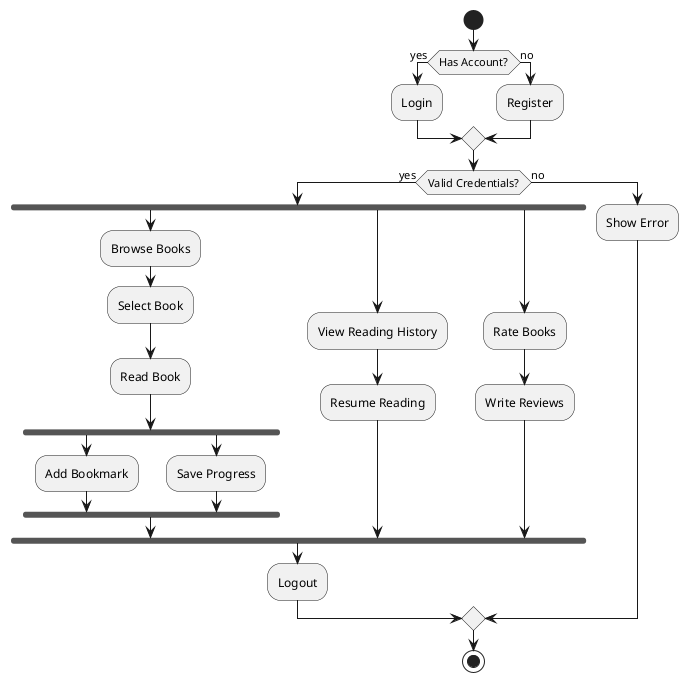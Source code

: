 @startuml User Activity Diagram

start

if (Has Account?) then (yes)
  :Login;
else (no)
  :Register;
endif

if (Valid Credentials?) then (yes)
  fork
    :Browse Books;
    :Select Book;
    :Read Book;
    fork
      :Add Bookmark;
    fork again
      :Save Progress;
    end fork
  fork again
    :View Reading History;
    :Resume Reading;
  fork again
    :Rate Books;
    :Write Reviews;
  end fork
  :Logout;
else (no)
  :Show Error;
endif

stop

@enduml
